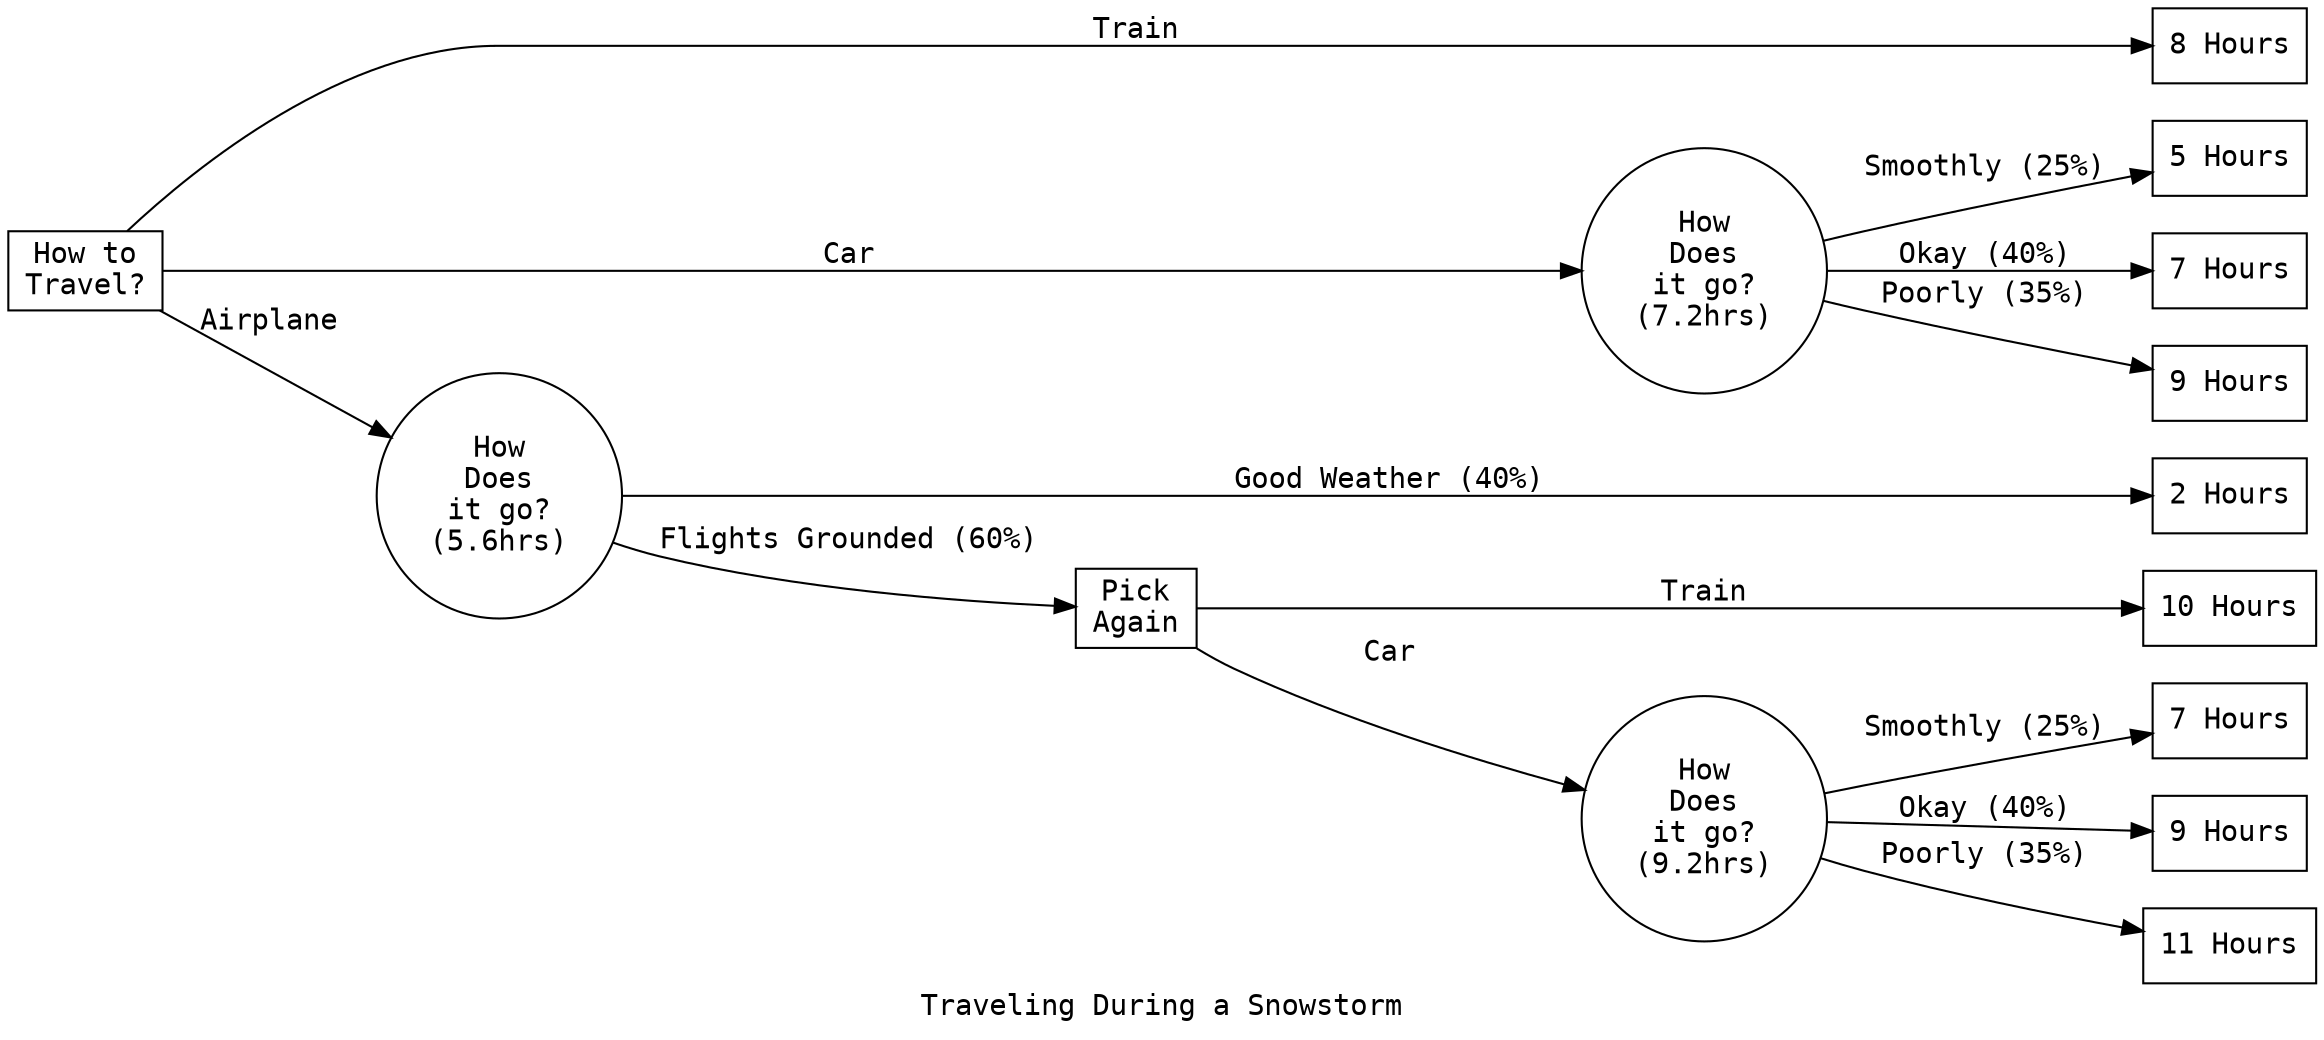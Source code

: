 digraph G {
	graph [
		label = "Traveling During a Snowstorm";
		fontname = inconsolata;
		rankdir = LR;
	];
	node [
		shape = box;
		fontname = inconsolata;
	];
	edge [
		fontname = inconsolata;
	];

	# Nodes
	s [label="How to\nTravel?"];
	t [label="8 Hours"];
	c [label="How\nDoes\nit go?\n(7.2hrs)"; shape="circle"]
	c1 [label="5 Hours"];
	c2 [label="7 Hours"];
	c3 [label="9 Hours"];
	a [label="How\nDoes\nit go?\n(5.6hrs)"; shape="circle"];
	a1 [label="2 Hours"];
	a2 [label="Pick\nAgain"];
	at1 [label="10 Hours"];
	ac [label="How\nDoes\nit go?\n(9.2hrs)"; shape="circle"];
	ac1 [label="7 Hours"];
	ac2 [label="9 Hours"];
	ac3 [label="11 Hours"];

	# Subgraphs

	subgraph h{
		rank=same;
		t;c1;c2;c3;a1;at1;ac1;ac2;ac3
	}

	# Edges
	s -> t [label="Train"];
	s -> c [label="Car"];
	c -> c1 [label="Smoothly (25%)"];
	c -> c2 [label="Okay (40%)"];
	c -> c3 [label="Poorly (35%)"];
	s-> a[label="Airplane"];
	a -> a1 [label="Good Weather (40%)"];
	a -> a2 [label="Flights Grounded (60%)"];
	a2 -> at1 [label="Train"];
	a2 -> ac [label="Car"];
	ac -> ac1 [label="Smoothly (25%)"];
	ac -> ac2 [label="Okay (40%)"];
	ac -> ac3 [label="Poorly (35%)"];
}
